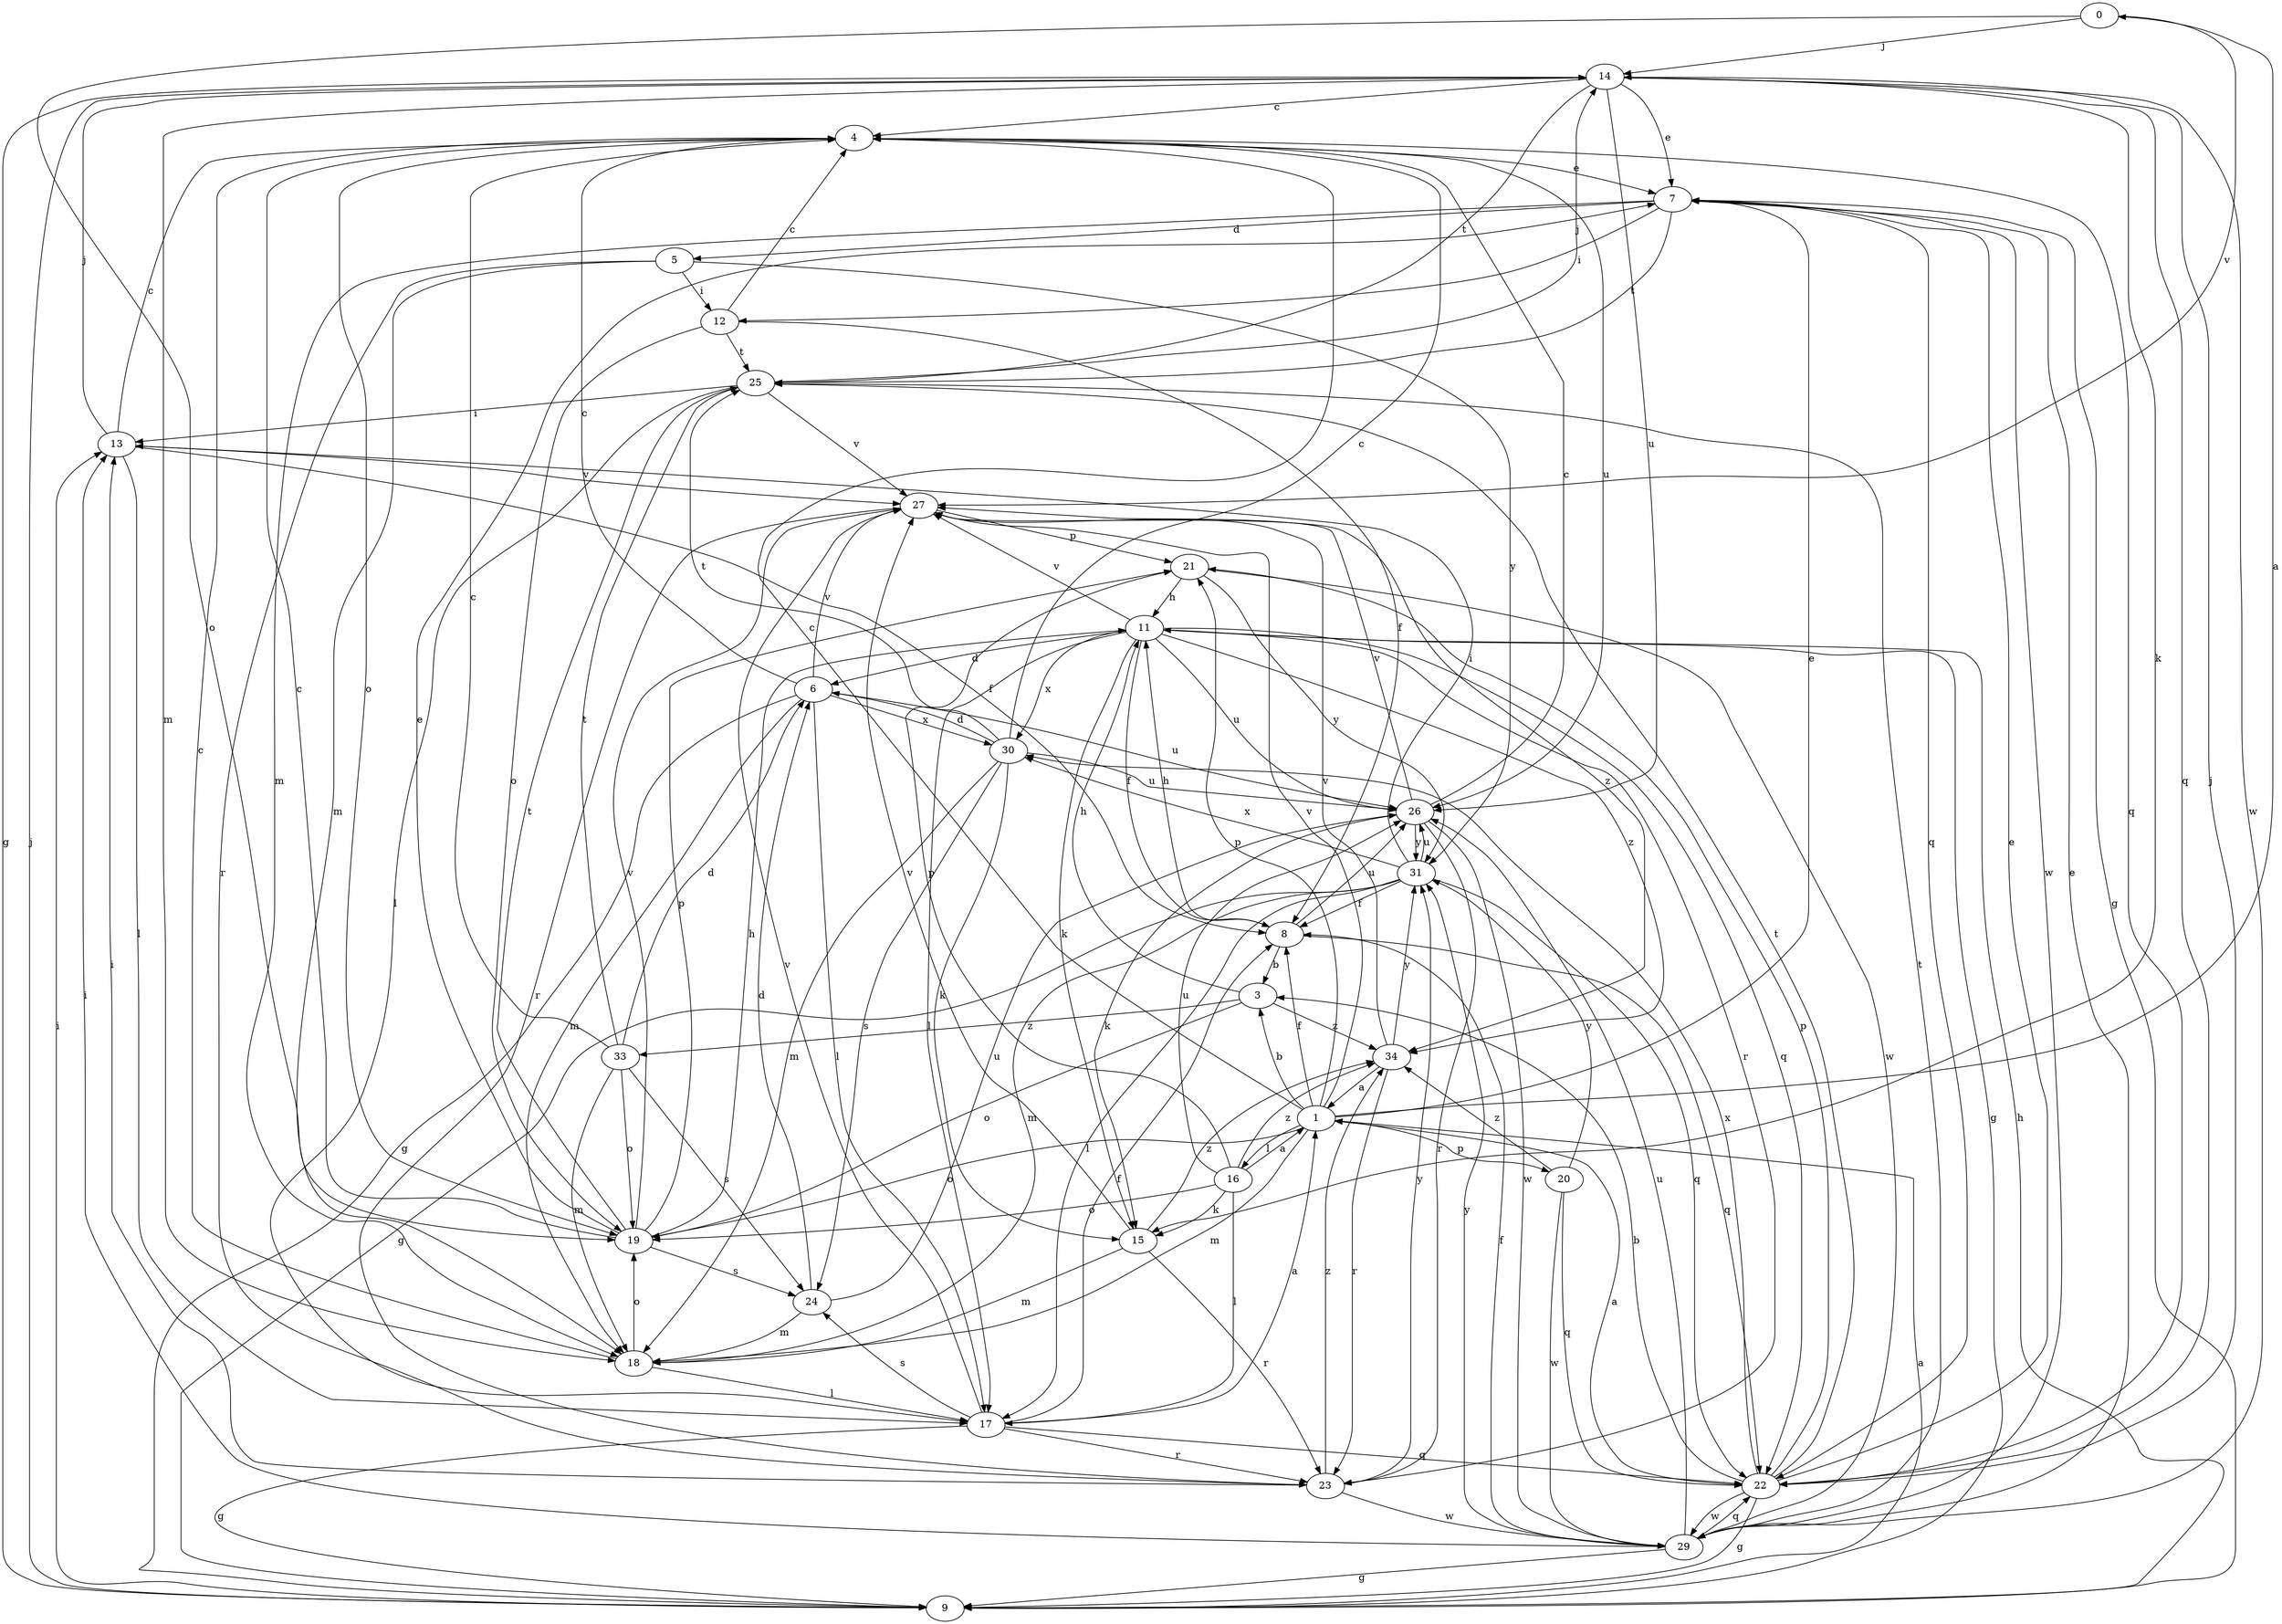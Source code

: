 strict digraph  {
0;
1;
3;
4;
5;
6;
7;
8;
9;
11;
12;
13;
14;
15;
16;
17;
18;
19;
20;
21;
22;
23;
24;
25;
26;
27;
29;
30;
31;
33;
34;
0 -> 14  [label=j];
0 -> 19  [label=o];
0 -> 27  [label=v];
1 -> 0  [label=a];
1 -> 3  [label=b];
1 -> 4  [label=c];
1 -> 7  [label=e];
1 -> 8  [label=f];
1 -> 16  [label=l];
1 -> 18  [label=m];
1 -> 19  [label=o];
1 -> 20  [label=p];
1 -> 21  [label=p];
1 -> 27  [label=v];
3 -> 11  [label=h];
3 -> 19  [label=o];
3 -> 33  [label=z];
3 -> 34  [label=z];
4 -> 7  [label=e];
4 -> 19  [label=o];
4 -> 22  [label=q];
4 -> 26  [label=u];
5 -> 12  [label=i];
5 -> 18  [label=m];
5 -> 23  [label=r];
5 -> 31  [label=y];
6 -> 4  [label=c];
6 -> 9  [label=g];
6 -> 17  [label=l];
6 -> 18  [label=m];
6 -> 26  [label=u];
6 -> 27  [label=v];
6 -> 30  [label=x];
7 -> 5  [label=d];
7 -> 9  [label=g];
7 -> 12  [label=i];
7 -> 18  [label=m];
7 -> 22  [label=q];
7 -> 25  [label=t];
7 -> 29  [label=w];
8 -> 3  [label=b];
8 -> 11  [label=h];
8 -> 22  [label=q];
8 -> 26  [label=u];
9 -> 1  [label=a];
9 -> 11  [label=h];
9 -> 13  [label=i];
9 -> 14  [label=j];
11 -> 6  [label=d];
11 -> 8  [label=f];
11 -> 9  [label=g];
11 -> 15  [label=k];
11 -> 17  [label=l];
11 -> 22  [label=q];
11 -> 23  [label=r];
11 -> 26  [label=u];
11 -> 27  [label=v];
11 -> 30  [label=x];
11 -> 34  [label=z];
12 -> 4  [label=c];
12 -> 8  [label=f];
12 -> 19  [label=o];
12 -> 25  [label=t];
13 -> 4  [label=c];
13 -> 8  [label=f];
13 -> 14  [label=j];
13 -> 17  [label=l];
13 -> 27  [label=v];
14 -> 4  [label=c];
14 -> 7  [label=e];
14 -> 9  [label=g];
14 -> 15  [label=k];
14 -> 18  [label=m];
14 -> 22  [label=q];
14 -> 25  [label=t];
14 -> 26  [label=u];
14 -> 29  [label=w];
15 -> 18  [label=m];
15 -> 23  [label=r];
15 -> 27  [label=v];
15 -> 34  [label=z];
16 -> 1  [label=a];
16 -> 15  [label=k];
16 -> 17  [label=l];
16 -> 19  [label=o];
16 -> 21  [label=p];
16 -> 26  [label=u];
16 -> 34  [label=z];
17 -> 1  [label=a];
17 -> 8  [label=f];
17 -> 9  [label=g];
17 -> 22  [label=q];
17 -> 23  [label=r];
17 -> 24  [label=s];
17 -> 27  [label=v];
18 -> 4  [label=c];
18 -> 17  [label=l];
18 -> 19  [label=o];
19 -> 4  [label=c];
19 -> 7  [label=e];
19 -> 11  [label=h];
19 -> 21  [label=p];
19 -> 24  [label=s];
19 -> 25  [label=t];
19 -> 27  [label=v];
20 -> 22  [label=q];
20 -> 29  [label=w];
20 -> 31  [label=y];
20 -> 34  [label=z];
21 -> 11  [label=h];
21 -> 29  [label=w];
21 -> 31  [label=y];
22 -> 1  [label=a];
22 -> 3  [label=b];
22 -> 7  [label=e];
22 -> 9  [label=g];
22 -> 14  [label=j];
22 -> 21  [label=p];
22 -> 25  [label=t];
22 -> 29  [label=w];
22 -> 30  [label=x];
23 -> 13  [label=i];
23 -> 29  [label=w];
23 -> 31  [label=y];
23 -> 34  [label=z];
24 -> 6  [label=d];
24 -> 18  [label=m];
24 -> 26  [label=u];
25 -> 13  [label=i];
25 -> 14  [label=j];
25 -> 17  [label=l];
25 -> 27  [label=v];
26 -> 4  [label=c];
26 -> 15  [label=k];
26 -> 23  [label=r];
26 -> 27  [label=v];
26 -> 29  [label=w];
26 -> 31  [label=y];
27 -> 21  [label=p];
27 -> 23  [label=r];
27 -> 34  [label=z];
29 -> 7  [label=e];
29 -> 8  [label=f];
29 -> 9  [label=g];
29 -> 13  [label=i];
29 -> 22  [label=q];
29 -> 25  [label=t];
29 -> 26  [label=u];
29 -> 31  [label=y];
30 -> 4  [label=c];
30 -> 6  [label=d];
30 -> 15  [label=k];
30 -> 18  [label=m];
30 -> 24  [label=s];
30 -> 25  [label=t];
30 -> 26  [label=u];
31 -> 8  [label=f];
31 -> 9  [label=g];
31 -> 13  [label=i];
31 -> 17  [label=l];
31 -> 18  [label=m];
31 -> 22  [label=q];
31 -> 26  [label=u];
31 -> 30  [label=x];
33 -> 4  [label=c];
33 -> 6  [label=d];
33 -> 18  [label=m];
33 -> 19  [label=o];
33 -> 24  [label=s];
33 -> 25  [label=t];
34 -> 1  [label=a];
34 -> 23  [label=r];
34 -> 27  [label=v];
34 -> 31  [label=y];
}
